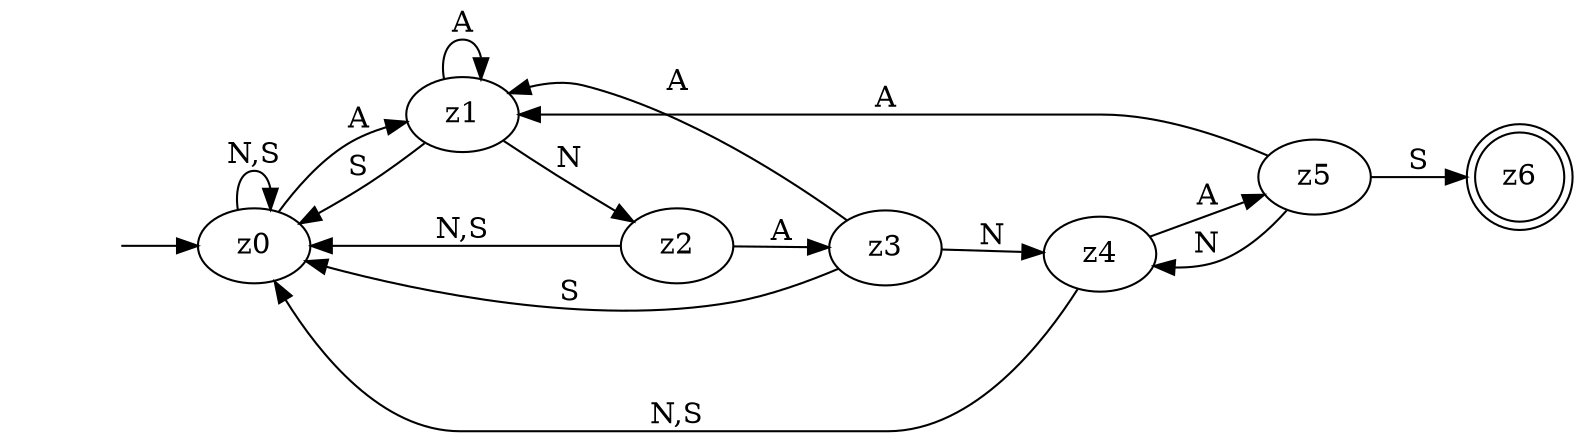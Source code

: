 digraph {
    rankdir=LR;

    "" [shape=none];
    z6 [shape=doublecircle];

    "" -> z0;
    z0 -> z1 [label=A];
    z0 -> z0 [label="N,S"];
    z1 -> z2 [label=N]; 
    z1 -> z1 [label=A];
    z1 -> z0 [label=S];
    z2 -> z3 [label=A]; 
    z2 -> z0 [label="N,S"]; 
    z3 -> z4 [label=N]; 
    z3 -> z1 [label=A]
    z3 -> z0 [label=S];
    z4 -> z5 [label=A]; 
    z4 -> z0 [label="N,S"];
    z5 -> z6 [label=S];
    z5 -> z4 [label=N];
    z5 -> z1 [label=A];
}
